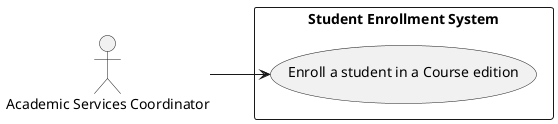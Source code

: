 @startuml
left to right direction
skinparam packageStyle rectangle

actor "Academic Services Coordinator" as ASC

rectangle "Student Enrollment System" {
    usecase "Enroll a student in a Course edition" as UC16
}

ASC --> UC16

@enduml 